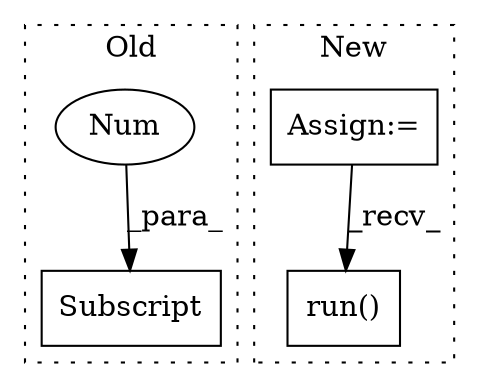 digraph G {
subgraph cluster0 {
1 [label="Subscript" a="63" s="2115,0" l="21,0" shape="box"];
4 [label="Num" a="76" s="2134" l="1" shape="ellipse"];
label = "Old";
style="dotted";
}
subgraph cluster1 {
2 [label="run()" a="75" s="2707" l="9" shape="box"];
3 [label="Assign:=" a="68" s="2109" l="3" shape="box"];
label = "New";
style="dotted";
}
3 -> 2 [label="_recv_"];
4 -> 1 [label="_para_"];
}